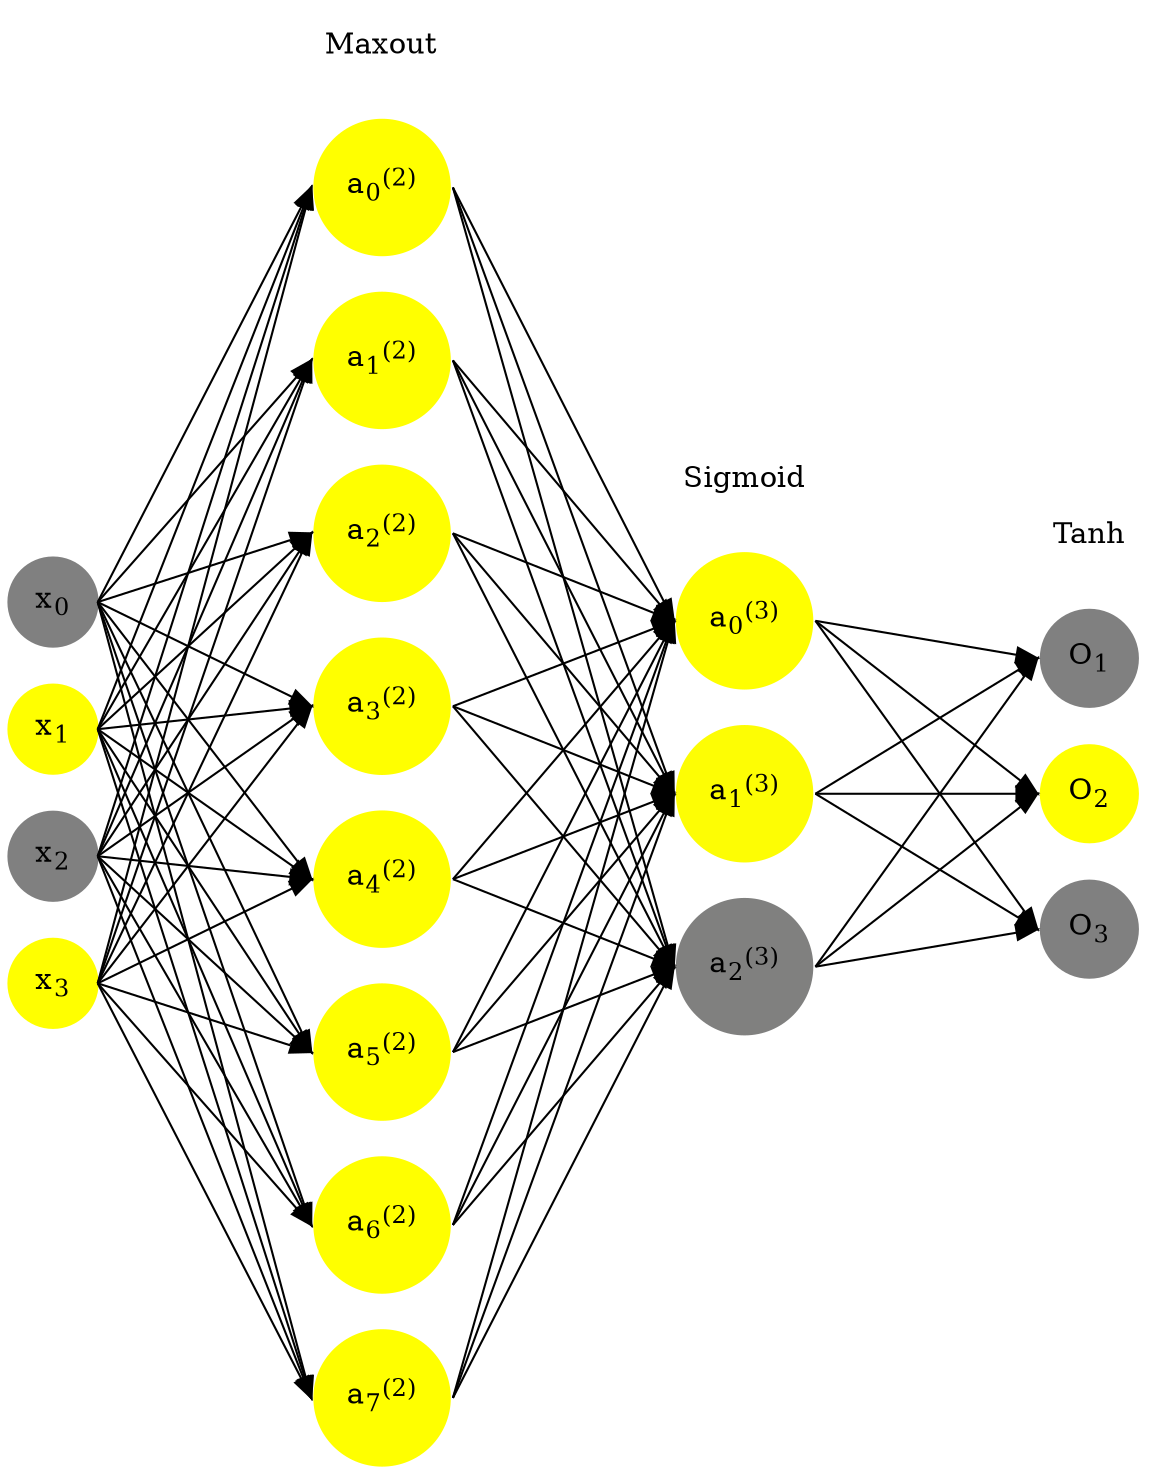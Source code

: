 digraph G {
	rankdir = LR;
	splines=false;
	edge[style=invis];
	ranksep= 1.4;
	{
	node [shape=circle, color="0.1667, 0.0, 0.5", style=filled, fillcolor="0.1667, 0.0, 0.5"];
	x0 [label=<x<sub>0</sub>>];
	}
	{
	node [shape=circle, color="0.1667, 1.0, 1.0", style=filled, fillcolor="0.1667, 1.0, 1.0"];
	x1 [label=<x<sub>1</sub>>];
	}
	{
	node [shape=circle, color="0.1667, 0.0, 0.5", style=filled, fillcolor="0.1667, 0.0, 0.5"];
	x2 [label=<x<sub>2</sub>>];
	}
	{
	node [shape=circle, color="0.1667, 1.0, 1.0", style=filled, fillcolor="0.1667, 1.0, 1.0"];
	x3 [label=<x<sub>3</sub>>];
	}
	{
	node [shape=circle, color="0.1667, 1.010124, 1.005062", style=filled, fillcolor="0.1667, 1.010124, 1.005062"];
	a02 [label=<a<sub>0</sub><sup>(2)</sup>>];
	}
	{
	node [shape=circle, color="0.1667, 1.912474, 1.456237", style=filled, fillcolor="0.1667, 1.912474, 1.456237"];
	a12 [label=<a<sub>1</sub><sup>(2)</sup>>];
	}
	{
	node [shape=circle, color="0.1667, 4.088739, 2.544369", style=filled, fillcolor="0.1667, 4.088739, 2.544369"];
	a22 [label=<a<sub>2</sub><sup>(2)</sup>>];
	}
	{
	node [shape=circle, color="0.1667, 4.214812, 2.607406", style=filled, fillcolor="0.1667, 4.214812, 2.607406"];
	a32 [label=<a<sub>3</sub><sup>(2)</sup>>];
	}
	{
	node [shape=circle, color="0.1667, 4.214812, 2.607406", style=filled, fillcolor="0.1667, 4.214812, 2.607406"];
	a42 [label=<a<sub>4</sub><sup>(2)</sup>>];
	}
	{
	node [shape=circle, color="0.1667, 4.214812, 2.607406", style=filled, fillcolor="0.1667, 4.214812, 2.607406"];
	a52 [label=<a<sub>5</sub><sup>(2)</sup>>];
	}
	{
	node [shape=circle, color="0.1667, 4.214812, 2.607406", style=filled, fillcolor="0.1667, 4.214812, 2.607406"];
	a62 [label=<a<sub>6</sub><sup>(2)</sup>>];
	}
	{
	node [shape=circle, color="0.1667, 8.873065, 4.936532", style=filled, fillcolor="0.1667, 8.873065, 4.936532"];
	a72 [label=<a<sub>7</sub><sup>(2)</sup>>];
	}
	{
	node [shape=circle, color="0.1667, 0.999618, 0.999809", style=filled, fillcolor="0.1667, 0.999618, 0.999809"];
	a03 [label=<a<sub>0</sub><sup>(3)</sup>>];
	}
	{
	node [shape=circle, color="0.1667, 0.982493, 0.991247", style=filled, fillcolor="0.1667, 0.982493, 0.991247"];
	a13 [label=<a<sub>1</sub><sup>(3)</sup>>];
	}
	{
	node [shape=circle, color="0.1667, 0.000002, 0.500001", style=filled, fillcolor="0.1667, 0.000002, 0.500001"];
	a23 [label=<a<sub>2</sub><sup>(3)</sup>>];
	}
	{
	node [shape=circle, color="0.1667, 0.0, 0.5", style=filled, fillcolor="0.1667, 0.0, 0.5"];
	O1 [label=<O<sub>1</sub>>];
	}
	{
	node [shape=circle, color="0.1667, 1.0, 1.0", style=filled, fillcolor="0.1667, 1.0, 1.0"];
	O2 [label=<O<sub>2</sub>>];
	}
	{
	node [shape=circle, color="0.1667, 0.0, 0.5", style=filled, fillcolor="0.1667, 0.0, 0.5"];
	O3 [label=<O<sub>3</sub>>];
	}
	{
	rank=same;
	x0->x1->x2->x3;
	}
	{
	rank=same;
	a02->a12->a22->a32->a42->a52->a62->a72;
	}
	{
	rank=same;
	a03->a13->a23;
	}
	{
	rank=same;
	O1->O2->O3;
	}
	l1 [shape=plaintext,label="Maxout"];
	l1->a02;
	{rank=same; l1;a02};
	l2 [shape=plaintext,label="Sigmoid"];
	l2->a03;
	{rank=same; l2;a03};
	l3 [shape=plaintext,label="Tanh"];
	l3->O1;
	{rank=same; l3;O1};
edge[style=solid, tailport=e, headport=w];
	{x0;x1;x2;x3} -> {a02;a12;a22;a32;a42;a52;a62;a72};
	{a02;a12;a22;a32;a42;a52;a62;a72} -> {a03;a13;a23};
	{a03;a13;a23} -> {O1,O2,O3};
}